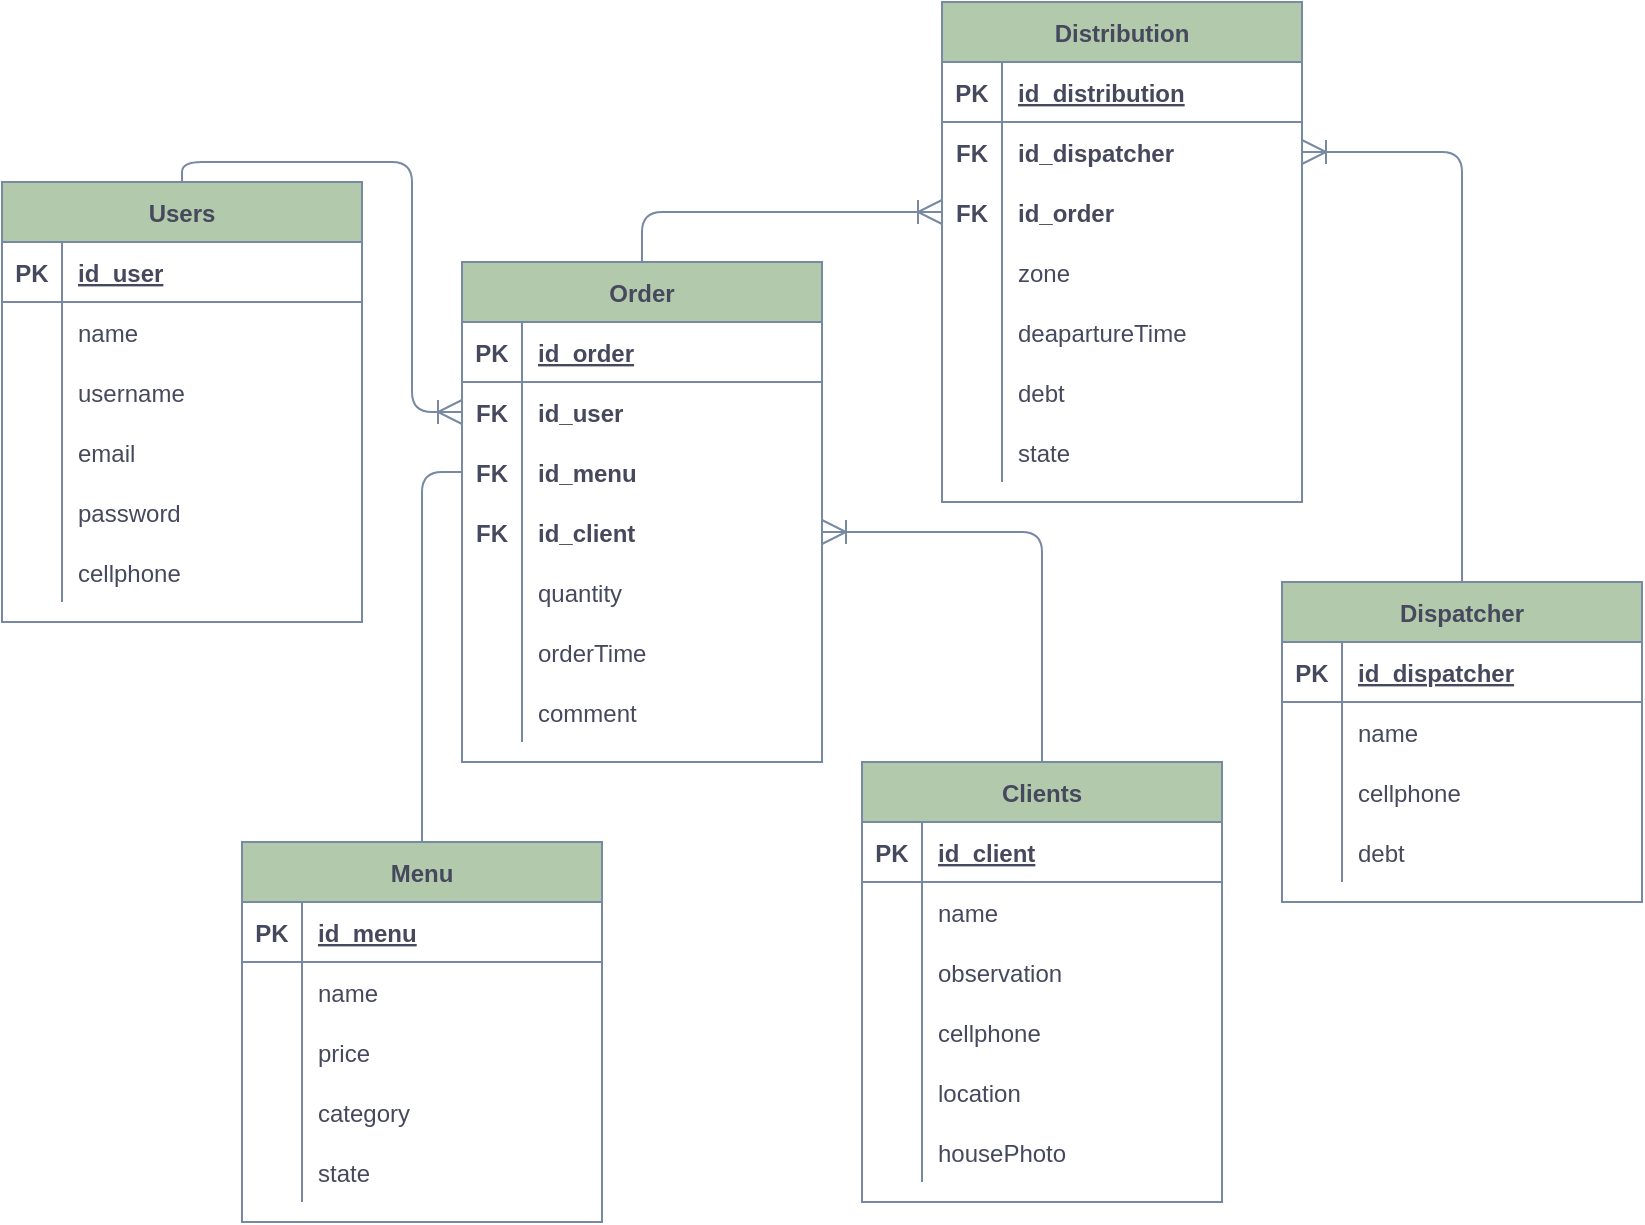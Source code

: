 <mxfile version="17.1.3" type="github">
  <diagram id="C5RBs43oDa-KdzZeNtuy" name="Page-1">
    <mxGraphModel dx="925" dy="645" grid="1" gridSize="10" guides="1" tooltips="1" connect="1" arrows="1" fold="1" page="1" pageScale="1" pageWidth="827" pageHeight="1169" math="0" shadow="0">
      <root>
        <mxCell id="WIyWlLk6GJQsqaUBKTNV-0" />
        <mxCell id="WIyWlLk6GJQsqaUBKTNV-1" parent="WIyWlLk6GJQsqaUBKTNV-0" />
        <mxCell id="x7z8SHMq9wQ8COiHljea-58" value="Dispatcher" style="shape=table;startSize=30;container=1;collapsible=1;childLayout=tableLayout;fixedRows=1;rowLines=0;fontStyle=1;align=center;resizeLast=1;rounded=0;sketch=0;fontColor=#46495D;strokeColor=#788AA3;fillColor=#B2C9AB;" vertex="1" parent="WIyWlLk6GJQsqaUBKTNV-1">
          <mxGeometry x="680" y="600" width="180" height="160" as="geometry" />
        </mxCell>
        <mxCell id="x7z8SHMq9wQ8COiHljea-59" value="" style="shape=tableRow;horizontal=0;startSize=0;swimlaneHead=0;swimlaneBody=0;fillColor=none;collapsible=0;dropTarget=0;points=[[0,0.5],[1,0.5]];portConstraint=eastwest;top=0;left=0;right=0;bottom=1;rounded=0;sketch=0;fontColor=#46495D;strokeColor=#788AA3;" vertex="1" parent="x7z8SHMq9wQ8COiHljea-58">
          <mxGeometry y="30" width="180" height="30" as="geometry" />
        </mxCell>
        <mxCell id="x7z8SHMq9wQ8COiHljea-60" value="PK" style="shape=partialRectangle;connectable=0;fillColor=none;top=0;left=0;bottom=0;right=0;fontStyle=1;overflow=hidden;rounded=0;sketch=0;fontColor=#46495D;strokeColor=#788AA3;" vertex="1" parent="x7z8SHMq9wQ8COiHljea-59">
          <mxGeometry width="30" height="30" as="geometry">
            <mxRectangle width="30" height="30" as="alternateBounds" />
          </mxGeometry>
        </mxCell>
        <mxCell id="x7z8SHMq9wQ8COiHljea-61" value="id_dispatcher" style="shape=partialRectangle;connectable=0;fillColor=none;top=0;left=0;bottom=0;right=0;align=left;spacingLeft=6;fontStyle=5;overflow=hidden;rounded=0;sketch=0;fontColor=#46495D;strokeColor=#788AA3;" vertex="1" parent="x7z8SHMq9wQ8COiHljea-59">
          <mxGeometry x="30" width="150" height="30" as="geometry">
            <mxRectangle width="150" height="30" as="alternateBounds" />
          </mxGeometry>
        </mxCell>
        <mxCell id="x7z8SHMq9wQ8COiHljea-62" value="" style="shape=tableRow;horizontal=0;startSize=0;swimlaneHead=0;swimlaneBody=0;fillColor=none;collapsible=0;dropTarget=0;points=[[0,0.5],[1,0.5]];portConstraint=eastwest;top=0;left=0;right=0;bottom=0;rounded=0;sketch=0;fontColor=#46495D;strokeColor=#788AA3;" vertex="1" parent="x7z8SHMq9wQ8COiHljea-58">
          <mxGeometry y="60" width="180" height="30" as="geometry" />
        </mxCell>
        <mxCell id="x7z8SHMq9wQ8COiHljea-63" value="" style="shape=partialRectangle;connectable=0;fillColor=none;top=0;left=0;bottom=0;right=0;editable=1;overflow=hidden;rounded=0;sketch=0;fontColor=#46495D;strokeColor=#788AA3;" vertex="1" parent="x7z8SHMq9wQ8COiHljea-62">
          <mxGeometry width="30" height="30" as="geometry">
            <mxRectangle width="30" height="30" as="alternateBounds" />
          </mxGeometry>
        </mxCell>
        <mxCell id="x7z8SHMq9wQ8COiHljea-64" value="name" style="shape=partialRectangle;connectable=0;fillColor=none;top=0;left=0;bottom=0;right=0;align=left;spacingLeft=6;overflow=hidden;rounded=0;sketch=0;fontColor=#46495D;strokeColor=#788AA3;" vertex="1" parent="x7z8SHMq9wQ8COiHljea-62">
          <mxGeometry x="30" width="150" height="30" as="geometry">
            <mxRectangle width="150" height="30" as="alternateBounds" />
          </mxGeometry>
        </mxCell>
        <mxCell id="x7z8SHMq9wQ8COiHljea-65" value="" style="shape=tableRow;horizontal=0;startSize=0;swimlaneHead=0;swimlaneBody=0;fillColor=none;collapsible=0;dropTarget=0;points=[[0,0.5],[1,0.5]];portConstraint=eastwest;top=0;left=0;right=0;bottom=0;rounded=0;sketch=0;fontColor=#46495D;strokeColor=#788AA3;" vertex="1" parent="x7z8SHMq9wQ8COiHljea-58">
          <mxGeometry y="90" width="180" height="30" as="geometry" />
        </mxCell>
        <mxCell id="x7z8SHMq9wQ8COiHljea-66" value="" style="shape=partialRectangle;connectable=0;fillColor=none;top=0;left=0;bottom=0;right=0;editable=1;overflow=hidden;rounded=0;sketch=0;fontColor=#46495D;strokeColor=#788AA3;" vertex="1" parent="x7z8SHMq9wQ8COiHljea-65">
          <mxGeometry width="30" height="30" as="geometry">
            <mxRectangle width="30" height="30" as="alternateBounds" />
          </mxGeometry>
        </mxCell>
        <mxCell id="x7z8SHMq9wQ8COiHljea-67" value="cellphone" style="shape=partialRectangle;connectable=0;fillColor=none;top=0;left=0;bottom=0;right=0;align=left;spacingLeft=6;overflow=hidden;rounded=0;sketch=0;fontColor=#46495D;strokeColor=#788AA3;" vertex="1" parent="x7z8SHMq9wQ8COiHljea-65">
          <mxGeometry x="30" width="150" height="30" as="geometry">
            <mxRectangle width="150" height="30" as="alternateBounds" />
          </mxGeometry>
        </mxCell>
        <mxCell id="x7z8SHMq9wQ8COiHljea-68" value="" style="shape=tableRow;horizontal=0;startSize=0;swimlaneHead=0;swimlaneBody=0;fillColor=none;collapsible=0;dropTarget=0;points=[[0,0.5],[1,0.5]];portConstraint=eastwest;top=0;left=0;right=0;bottom=0;rounded=0;sketch=0;fontColor=#46495D;strokeColor=#788AA3;" vertex="1" parent="x7z8SHMq9wQ8COiHljea-58">
          <mxGeometry y="120" width="180" height="30" as="geometry" />
        </mxCell>
        <mxCell id="x7z8SHMq9wQ8COiHljea-69" value="" style="shape=partialRectangle;connectable=0;fillColor=none;top=0;left=0;bottom=0;right=0;editable=1;overflow=hidden;rounded=0;sketch=0;fontColor=#46495D;strokeColor=#788AA3;" vertex="1" parent="x7z8SHMq9wQ8COiHljea-68">
          <mxGeometry width="30" height="30" as="geometry">
            <mxRectangle width="30" height="30" as="alternateBounds" />
          </mxGeometry>
        </mxCell>
        <mxCell id="x7z8SHMq9wQ8COiHljea-70" value="debt" style="shape=partialRectangle;connectable=0;fillColor=none;top=0;left=0;bottom=0;right=0;align=left;spacingLeft=6;overflow=hidden;rounded=0;sketch=0;fontColor=#46495D;strokeColor=#788AA3;" vertex="1" parent="x7z8SHMq9wQ8COiHljea-68">
          <mxGeometry x="30" width="150" height="30" as="geometry">
            <mxRectangle width="150" height="30" as="alternateBounds" />
          </mxGeometry>
        </mxCell>
        <mxCell id="x7z8SHMq9wQ8COiHljea-88" value="Users" style="shape=table;startSize=30;container=1;collapsible=1;childLayout=tableLayout;fixedRows=1;rowLines=0;fontStyle=1;align=center;resizeLast=1;rounded=0;sketch=0;fontColor=#46495D;strokeColor=#788AA3;fillColor=#B2C9AB;" vertex="1" parent="WIyWlLk6GJQsqaUBKTNV-1">
          <mxGeometry x="40" y="400" width="180" height="220" as="geometry" />
        </mxCell>
        <mxCell id="x7z8SHMq9wQ8COiHljea-89" value="" style="shape=tableRow;horizontal=0;startSize=0;swimlaneHead=0;swimlaneBody=0;fillColor=none;collapsible=0;dropTarget=0;points=[[0,0.5],[1,0.5]];portConstraint=eastwest;top=0;left=0;right=0;bottom=1;rounded=0;sketch=0;fontColor=#46495D;strokeColor=#788AA3;" vertex="1" parent="x7z8SHMq9wQ8COiHljea-88">
          <mxGeometry y="30" width="180" height="30" as="geometry" />
        </mxCell>
        <mxCell id="x7z8SHMq9wQ8COiHljea-90" value="PK" style="shape=partialRectangle;connectable=0;fillColor=none;top=0;left=0;bottom=0;right=0;fontStyle=1;overflow=hidden;rounded=0;sketch=0;fontColor=#46495D;strokeColor=#788AA3;" vertex="1" parent="x7z8SHMq9wQ8COiHljea-89">
          <mxGeometry width="30" height="30" as="geometry">
            <mxRectangle width="30" height="30" as="alternateBounds" />
          </mxGeometry>
        </mxCell>
        <mxCell id="x7z8SHMq9wQ8COiHljea-91" value="id_user" style="shape=partialRectangle;connectable=0;fillColor=none;top=0;left=0;bottom=0;right=0;align=left;spacingLeft=6;fontStyle=5;overflow=hidden;rounded=0;sketch=0;fontColor=#46495D;strokeColor=#788AA3;" vertex="1" parent="x7z8SHMq9wQ8COiHljea-89">
          <mxGeometry x="30" width="150" height="30" as="geometry">
            <mxRectangle width="150" height="30" as="alternateBounds" />
          </mxGeometry>
        </mxCell>
        <mxCell id="x7z8SHMq9wQ8COiHljea-92" value="" style="shape=tableRow;horizontal=0;startSize=0;swimlaneHead=0;swimlaneBody=0;fillColor=none;collapsible=0;dropTarget=0;points=[[0,0.5],[1,0.5]];portConstraint=eastwest;top=0;left=0;right=0;bottom=0;rounded=0;sketch=0;fontColor=#46495D;strokeColor=#788AA3;" vertex="1" parent="x7z8SHMq9wQ8COiHljea-88">
          <mxGeometry y="60" width="180" height="30" as="geometry" />
        </mxCell>
        <mxCell id="x7z8SHMq9wQ8COiHljea-93" value="" style="shape=partialRectangle;connectable=0;fillColor=none;top=0;left=0;bottom=0;right=0;editable=1;overflow=hidden;rounded=0;sketch=0;fontColor=#46495D;strokeColor=#788AA3;" vertex="1" parent="x7z8SHMq9wQ8COiHljea-92">
          <mxGeometry width="30" height="30" as="geometry">
            <mxRectangle width="30" height="30" as="alternateBounds" />
          </mxGeometry>
        </mxCell>
        <mxCell id="x7z8SHMq9wQ8COiHljea-94" value="name" style="shape=partialRectangle;connectable=0;fillColor=none;top=0;left=0;bottom=0;right=0;align=left;spacingLeft=6;overflow=hidden;rounded=0;sketch=0;fontColor=#46495D;strokeColor=#788AA3;" vertex="1" parent="x7z8SHMq9wQ8COiHljea-92">
          <mxGeometry x="30" width="150" height="30" as="geometry">
            <mxRectangle width="150" height="30" as="alternateBounds" />
          </mxGeometry>
        </mxCell>
        <mxCell id="x7z8SHMq9wQ8COiHljea-95" value="" style="shape=tableRow;horizontal=0;startSize=0;swimlaneHead=0;swimlaneBody=0;fillColor=none;collapsible=0;dropTarget=0;points=[[0,0.5],[1,0.5]];portConstraint=eastwest;top=0;left=0;right=0;bottom=0;rounded=0;sketch=0;fontColor=#46495D;strokeColor=#788AA3;" vertex="1" parent="x7z8SHMq9wQ8COiHljea-88">
          <mxGeometry y="90" width="180" height="30" as="geometry" />
        </mxCell>
        <mxCell id="x7z8SHMq9wQ8COiHljea-96" value="" style="shape=partialRectangle;connectable=0;fillColor=none;top=0;left=0;bottom=0;right=0;editable=1;overflow=hidden;rounded=0;sketch=0;fontColor=#46495D;strokeColor=#788AA3;" vertex="1" parent="x7z8SHMq9wQ8COiHljea-95">
          <mxGeometry width="30" height="30" as="geometry">
            <mxRectangle width="30" height="30" as="alternateBounds" />
          </mxGeometry>
        </mxCell>
        <mxCell id="x7z8SHMq9wQ8COiHljea-97" value="username" style="shape=partialRectangle;connectable=0;fillColor=none;top=0;left=0;bottom=0;right=0;align=left;spacingLeft=6;overflow=hidden;rounded=0;sketch=0;fontColor=#46495D;strokeColor=#788AA3;" vertex="1" parent="x7z8SHMq9wQ8COiHljea-95">
          <mxGeometry x="30" width="150" height="30" as="geometry">
            <mxRectangle width="150" height="30" as="alternateBounds" />
          </mxGeometry>
        </mxCell>
        <mxCell id="x7z8SHMq9wQ8COiHljea-98" value="" style="shape=tableRow;horizontal=0;startSize=0;swimlaneHead=0;swimlaneBody=0;fillColor=none;collapsible=0;dropTarget=0;points=[[0,0.5],[1,0.5]];portConstraint=eastwest;top=0;left=0;right=0;bottom=0;rounded=0;sketch=0;fontColor=#46495D;strokeColor=#788AA3;" vertex="1" parent="x7z8SHMq9wQ8COiHljea-88">
          <mxGeometry y="120" width="180" height="30" as="geometry" />
        </mxCell>
        <mxCell id="x7z8SHMq9wQ8COiHljea-99" value="" style="shape=partialRectangle;connectable=0;fillColor=none;top=0;left=0;bottom=0;right=0;editable=1;overflow=hidden;rounded=0;sketch=0;fontColor=#46495D;strokeColor=#788AA3;" vertex="1" parent="x7z8SHMq9wQ8COiHljea-98">
          <mxGeometry width="30" height="30" as="geometry">
            <mxRectangle width="30" height="30" as="alternateBounds" />
          </mxGeometry>
        </mxCell>
        <mxCell id="x7z8SHMq9wQ8COiHljea-100" value="email" style="shape=partialRectangle;connectable=0;fillColor=none;top=0;left=0;bottom=0;right=0;align=left;spacingLeft=6;overflow=hidden;rounded=0;sketch=0;fontColor=#46495D;strokeColor=#788AA3;" vertex="1" parent="x7z8SHMq9wQ8COiHljea-98">
          <mxGeometry x="30" width="150" height="30" as="geometry">
            <mxRectangle width="150" height="30" as="alternateBounds" />
          </mxGeometry>
        </mxCell>
        <mxCell id="x7z8SHMq9wQ8COiHljea-101" value="" style="shape=tableRow;horizontal=0;startSize=0;swimlaneHead=0;swimlaneBody=0;fillColor=none;collapsible=0;dropTarget=0;points=[[0,0.5],[1,0.5]];portConstraint=eastwest;top=0;left=0;right=0;bottom=0;rounded=0;sketch=0;fontColor=#46495D;strokeColor=#788AA3;" vertex="1" parent="x7z8SHMq9wQ8COiHljea-88">
          <mxGeometry y="150" width="180" height="30" as="geometry" />
        </mxCell>
        <mxCell id="x7z8SHMq9wQ8COiHljea-102" value="" style="shape=partialRectangle;connectable=0;fillColor=none;top=0;left=0;bottom=0;right=0;editable=1;overflow=hidden;rounded=0;sketch=0;fontColor=#46495D;strokeColor=#788AA3;" vertex="1" parent="x7z8SHMq9wQ8COiHljea-101">
          <mxGeometry width="30" height="30" as="geometry">
            <mxRectangle width="30" height="30" as="alternateBounds" />
          </mxGeometry>
        </mxCell>
        <mxCell id="x7z8SHMq9wQ8COiHljea-103" value="password" style="shape=partialRectangle;connectable=0;fillColor=none;top=0;left=0;bottom=0;right=0;align=left;spacingLeft=6;overflow=hidden;rounded=0;sketch=0;fontColor=#46495D;strokeColor=#788AA3;" vertex="1" parent="x7z8SHMq9wQ8COiHljea-101">
          <mxGeometry x="30" width="150" height="30" as="geometry">
            <mxRectangle width="150" height="30" as="alternateBounds" />
          </mxGeometry>
        </mxCell>
        <mxCell id="x7z8SHMq9wQ8COiHljea-104" value="" style="shape=tableRow;horizontal=0;startSize=0;swimlaneHead=0;swimlaneBody=0;fillColor=none;collapsible=0;dropTarget=0;points=[[0,0.5],[1,0.5]];portConstraint=eastwest;top=0;left=0;right=0;bottom=0;rounded=0;sketch=0;fontColor=#46495D;strokeColor=#788AA3;" vertex="1" parent="x7z8SHMq9wQ8COiHljea-88">
          <mxGeometry y="180" width="180" height="30" as="geometry" />
        </mxCell>
        <mxCell id="x7z8SHMq9wQ8COiHljea-105" value="" style="shape=partialRectangle;connectable=0;fillColor=none;top=0;left=0;bottom=0;right=0;editable=1;overflow=hidden;rounded=0;sketch=0;fontColor=#46495D;strokeColor=#788AA3;" vertex="1" parent="x7z8SHMq9wQ8COiHljea-104">
          <mxGeometry width="30" height="30" as="geometry">
            <mxRectangle width="30" height="30" as="alternateBounds" />
          </mxGeometry>
        </mxCell>
        <mxCell id="x7z8SHMq9wQ8COiHljea-106" value="cellphone" style="shape=partialRectangle;connectable=0;fillColor=none;top=0;left=0;bottom=0;right=0;align=left;spacingLeft=6;overflow=hidden;rounded=0;sketch=0;fontColor=#46495D;strokeColor=#788AA3;" vertex="1" parent="x7z8SHMq9wQ8COiHljea-104">
          <mxGeometry x="30" width="150" height="30" as="geometry">
            <mxRectangle width="150" height="30" as="alternateBounds" />
          </mxGeometry>
        </mxCell>
        <mxCell id="x7z8SHMq9wQ8COiHljea-107" value="Clients" style="shape=table;startSize=30;container=1;collapsible=1;childLayout=tableLayout;fixedRows=1;rowLines=0;fontStyle=1;align=center;resizeLast=1;rounded=0;sketch=0;fontColor=#46495D;strokeColor=#788AA3;fillColor=#B2C9AB;" vertex="1" parent="WIyWlLk6GJQsqaUBKTNV-1">
          <mxGeometry x="470" y="690" width="180" height="220" as="geometry" />
        </mxCell>
        <mxCell id="x7z8SHMq9wQ8COiHljea-108" value="" style="shape=tableRow;horizontal=0;startSize=0;swimlaneHead=0;swimlaneBody=0;fillColor=none;collapsible=0;dropTarget=0;points=[[0,0.5],[1,0.5]];portConstraint=eastwest;top=0;left=0;right=0;bottom=1;rounded=0;sketch=0;fontColor=#46495D;strokeColor=#788AA3;" vertex="1" parent="x7z8SHMq9wQ8COiHljea-107">
          <mxGeometry y="30" width="180" height="30" as="geometry" />
        </mxCell>
        <mxCell id="x7z8SHMq9wQ8COiHljea-109" value="PK" style="shape=partialRectangle;connectable=0;fillColor=none;top=0;left=0;bottom=0;right=0;fontStyle=1;overflow=hidden;rounded=0;sketch=0;fontColor=#46495D;strokeColor=#788AA3;" vertex="1" parent="x7z8SHMq9wQ8COiHljea-108">
          <mxGeometry width="30" height="30" as="geometry">
            <mxRectangle width="30" height="30" as="alternateBounds" />
          </mxGeometry>
        </mxCell>
        <mxCell id="x7z8SHMq9wQ8COiHljea-110" value="id_client" style="shape=partialRectangle;connectable=0;fillColor=none;top=0;left=0;bottom=0;right=0;align=left;spacingLeft=6;fontStyle=5;overflow=hidden;rounded=0;sketch=0;fontColor=#46495D;strokeColor=#788AA3;" vertex="1" parent="x7z8SHMq9wQ8COiHljea-108">
          <mxGeometry x="30" width="150" height="30" as="geometry">
            <mxRectangle width="150" height="30" as="alternateBounds" />
          </mxGeometry>
        </mxCell>
        <mxCell id="x7z8SHMq9wQ8COiHljea-111" value="" style="shape=tableRow;horizontal=0;startSize=0;swimlaneHead=0;swimlaneBody=0;fillColor=none;collapsible=0;dropTarget=0;points=[[0,0.5],[1,0.5]];portConstraint=eastwest;top=0;left=0;right=0;bottom=0;rounded=0;sketch=0;fontColor=#46495D;strokeColor=#788AA3;" vertex="1" parent="x7z8SHMq9wQ8COiHljea-107">
          <mxGeometry y="60" width="180" height="30" as="geometry" />
        </mxCell>
        <mxCell id="x7z8SHMq9wQ8COiHljea-112" value="" style="shape=partialRectangle;connectable=0;fillColor=none;top=0;left=0;bottom=0;right=0;editable=1;overflow=hidden;rounded=0;sketch=0;fontColor=#46495D;strokeColor=#788AA3;" vertex="1" parent="x7z8SHMq9wQ8COiHljea-111">
          <mxGeometry width="30" height="30" as="geometry">
            <mxRectangle width="30" height="30" as="alternateBounds" />
          </mxGeometry>
        </mxCell>
        <mxCell id="x7z8SHMq9wQ8COiHljea-113" value="name " style="shape=partialRectangle;connectable=0;fillColor=none;top=0;left=0;bottom=0;right=0;align=left;spacingLeft=6;overflow=hidden;rounded=0;sketch=0;fontColor=#46495D;strokeColor=#788AA3;" vertex="1" parent="x7z8SHMq9wQ8COiHljea-111">
          <mxGeometry x="30" width="150" height="30" as="geometry">
            <mxRectangle width="150" height="30" as="alternateBounds" />
          </mxGeometry>
        </mxCell>
        <mxCell id="x7z8SHMq9wQ8COiHljea-114" value="" style="shape=tableRow;horizontal=0;startSize=0;swimlaneHead=0;swimlaneBody=0;fillColor=none;collapsible=0;dropTarget=0;points=[[0,0.5],[1,0.5]];portConstraint=eastwest;top=0;left=0;right=0;bottom=0;rounded=0;sketch=0;fontColor=#46495D;strokeColor=#788AA3;" vertex="1" parent="x7z8SHMq9wQ8COiHljea-107">
          <mxGeometry y="90" width="180" height="30" as="geometry" />
        </mxCell>
        <mxCell id="x7z8SHMq9wQ8COiHljea-115" value="" style="shape=partialRectangle;connectable=0;fillColor=none;top=0;left=0;bottom=0;right=0;editable=1;overflow=hidden;rounded=0;sketch=0;fontColor=#46495D;strokeColor=#788AA3;" vertex="1" parent="x7z8SHMq9wQ8COiHljea-114">
          <mxGeometry width="30" height="30" as="geometry">
            <mxRectangle width="30" height="30" as="alternateBounds" />
          </mxGeometry>
        </mxCell>
        <mxCell id="x7z8SHMq9wQ8COiHljea-116" value="observation" style="shape=partialRectangle;connectable=0;fillColor=none;top=0;left=0;bottom=0;right=0;align=left;spacingLeft=6;overflow=hidden;rounded=0;sketch=0;fontColor=#46495D;strokeColor=#788AA3;" vertex="1" parent="x7z8SHMq9wQ8COiHljea-114">
          <mxGeometry x="30" width="150" height="30" as="geometry">
            <mxRectangle width="150" height="30" as="alternateBounds" />
          </mxGeometry>
        </mxCell>
        <mxCell id="x7z8SHMq9wQ8COiHljea-117" value="" style="shape=tableRow;horizontal=0;startSize=0;swimlaneHead=0;swimlaneBody=0;fillColor=none;collapsible=0;dropTarget=0;points=[[0,0.5],[1,0.5]];portConstraint=eastwest;top=0;left=0;right=0;bottom=0;rounded=0;sketch=0;fontColor=#46495D;strokeColor=#788AA3;" vertex="1" parent="x7z8SHMq9wQ8COiHljea-107">
          <mxGeometry y="120" width="180" height="30" as="geometry" />
        </mxCell>
        <mxCell id="x7z8SHMq9wQ8COiHljea-118" value="" style="shape=partialRectangle;connectable=0;fillColor=none;top=0;left=0;bottom=0;right=0;editable=1;overflow=hidden;rounded=0;sketch=0;fontColor=#46495D;strokeColor=#788AA3;" vertex="1" parent="x7z8SHMq9wQ8COiHljea-117">
          <mxGeometry width="30" height="30" as="geometry">
            <mxRectangle width="30" height="30" as="alternateBounds" />
          </mxGeometry>
        </mxCell>
        <mxCell id="x7z8SHMq9wQ8COiHljea-119" value="cellphone" style="shape=partialRectangle;connectable=0;fillColor=none;top=0;left=0;bottom=0;right=0;align=left;spacingLeft=6;overflow=hidden;rounded=0;sketch=0;fontColor=#46495D;strokeColor=#788AA3;" vertex="1" parent="x7z8SHMq9wQ8COiHljea-117">
          <mxGeometry x="30" width="150" height="30" as="geometry">
            <mxRectangle width="150" height="30" as="alternateBounds" />
          </mxGeometry>
        </mxCell>
        <mxCell id="x7z8SHMq9wQ8COiHljea-120" value="" style="shape=tableRow;horizontal=0;startSize=0;swimlaneHead=0;swimlaneBody=0;fillColor=none;collapsible=0;dropTarget=0;points=[[0,0.5],[1,0.5]];portConstraint=eastwest;top=0;left=0;right=0;bottom=0;rounded=0;sketch=0;fontColor=#46495D;strokeColor=#788AA3;" vertex="1" parent="x7z8SHMq9wQ8COiHljea-107">
          <mxGeometry y="150" width="180" height="30" as="geometry" />
        </mxCell>
        <mxCell id="x7z8SHMq9wQ8COiHljea-121" value="" style="shape=partialRectangle;connectable=0;fillColor=none;top=0;left=0;bottom=0;right=0;editable=1;overflow=hidden;rounded=0;sketch=0;fontColor=#46495D;strokeColor=#788AA3;" vertex="1" parent="x7z8SHMq9wQ8COiHljea-120">
          <mxGeometry width="30" height="30" as="geometry">
            <mxRectangle width="30" height="30" as="alternateBounds" />
          </mxGeometry>
        </mxCell>
        <mxCell id="x7z8SHMq9wQ8COiHljea-122" value="location" style="shape=partialRectangle;connectable=0;fillColor=none;top=0;left=0;bottom=0;right=0;align=left;spacingLeft=6;overflow=hidden;rounded=0;sketch=0;fontColor=#46495D;strokeColor=#788AA3;" vertex="1" parent="x7z8SHMq9wQ8COiHljea-120">
          <mxGeometry x="30" width="150" height="30" as="geometry">
            <mxRectangle width="150" height="30" as="alternateBounds" />
          </mxGeometry>
        </mxCell>
        <mxCell id="x7z8SHMq9wQ8COiHljea-123" value="" style="shape=tableRow;horizontal=0;startSize=0;swimlaneHead=0;swimlaneBody=0;fillColor=none;collapsible=0;dropTarget=0;points=[[0,0.5],[1,0.5]];portConstraint=eastwest;top=0;left=0;right=0;bottom=0;rounded=0;sketch=0;fontColor=#46495D;strokeColor=#788AA3;" vertex="1" parent="x7z8SHMq9wQ8COiHljea-107">
          <mxGeometry y="180" width="180" height="30" as="geometry" />
        </mxCell>
        <mxCell id="x7z8SHMq9wQ8COiHljea-124" value="" style="shape=partialRectangle;connectable=0;fillColor=none;top=0;left=0;bottom=0;right=0;editable=1;overflow=hidden;rounded=0;sketch=0;fontColor=#46495D;strokeColor=#788AA3;" vertex="1" parent="x7z8SHMq9wQ8COiHljea-123">
          <mxGeometry width="30" height="30" as="geometry">
            <mxRectangle width="30" height="30" as="alternateBounds" />
          </mxGeometry>
        </mxCell>
        <mxCell id="x7z8SHMq9wQ8COiHljea-125" value="housePhoto" style="shape=partialRectangle;connectable=0;fillColor=none;top=0;left=0;bottom=0;right=0;align=left;spacingLeft=6;overflow=hidden;rounded=0;sketch=0;fontColor=#46495D;strokeColor=#788AA3;" vertex="1" parent="x7z8SHMq9wQ8COiHljea-123">
          <mxGeometry x="30" width="150" height="30" as="geometry">
            <mxRectangle width="150" height="30" as="alternateBounds" />
          </mxGeometry>
        </mxCell>
        <mxCell id="x7z8SHMq9wQ8COiHljea-126" value="Menu" style="shape=table;startSize=30;container=1;collapsible=1;childLayout=tableLayout;fixedRows=1;rowLines=0;fontStyle=1;align=center;resizeLast=1;rounded=0;sketch=0;fontColor=#46495D;strokeColor=#788AA3;fillColor=#B2C9AB;" vertex="1" parent="WIyWlLk6GJQsqaUBKTNV-1">
          <mxGeometry x="160" y="730" width="180" height="190" as="geometry" />
        </mxCell>
        <mxCell id="x7z8SHMq9wQ8COiHljea-127" value="" style="shape=tableRow;horizontal=0;startSize=0;swimlaneHead=0;swimlaneBody=0;fillColor=none;collapsible=0;dropTarget=0;points=[[0,0.5],[1,0.5]];portConstraint=eastwest;top=0;left=0;right=0;bottom=1;rounded=0;sketch=0;fontColor=#46495D;strokeColor=#788AA3;" vertex="1" parent="x7z8SHMq9wQ8COiHljea-126">
          <mxGeometry y="30" width="180" height="30" as="geometry" />
        </mxCell>
        <mxCell id="x7z8SHMq9wQ8COiHljea-128" value="PK" style="shape=partialRectangle;connectable=0;fillColor=none;top=0;left=0;bottom=0;right=0;fontStyle=1;overflow=hidden;rounded=0;sketch=0;fontColor=#46495D;strokeColor=#788AA3;" vertex="1" parent="x7z8SHMq9wQ8COiHljea-127">
          <mxGeometry width="30" height="30" as="geometry">
            <mxRectangle width="30" height="30" as="alternateBounds" />
          </mxGeometry>
        </mxCell>
        <mxCell id="x7z8SHMq9wQ8COiHljea-129" value="id_menu" style="shape=partialRectangle;connectable=0;fillColor=none;top=0;left=0;bottom=0;right=0;align=left;spacingLeft=6;fontStyle=5;overflow=hidden;rounded=0;sketch=0;fontColor=#46495D;strokeColor=#788AA3;" vertex="1" parent="x7z8SHMq9wQ8COiHljea-127">
          <mxGeometry x="30" width="150" height="30" as="geometry">
            <mxRectangle width="150" height="30" as="alternateBounds" />
          </mxGeometry>
        </mxCell>
        <mxCell id="x7z8SHMq9wQ8COiHljea-130" value="" style="shape=tableRow;horizontal=0;startSize=0;swimlaneHead=0;swimlaneBody=0;fillColor=none;collapsible=0;dropTarget=0;points=[[0,0.5],[1,0.5]];portConstraint=eastwest;top=0;left=0;right=0;bottom=0;rounded=0;sketch=0;fontColor=#46495D;strokeColor=#788AA3;" vertex="1" parent="x7z8SHMq9wQ8COiHljea-126">
          <mxGeometry y="60" width="180" height="30" as="geometry" />
        </mxCell>
        <mxCell id="x7z8SHMq9wQ8COiHljea-131" value="" style="shape=partialRectangle;connectable=0;fillColor=none;top=0;left=0;bottom=0;right=0;editable=1;overflow=hidden;rounded=0;sketch=0;fontColor=#46495D;strokeColor=#788AA3;" vertex="1" parent="x7z8SHMq9wQ8COiHljea-130">
          <mxGeometry width="30" height="30" as="geometry">
            <mxRectangle width="30" height="30" as="alternateBounds" />
          </mxGeometry>
        </mxCell>
        <mxCell id="x7z8SHMq9wQ8COiHljea-132" value="name" style="shape=partialRectangle;connectable=0;fillColor=none;top=0;left=0;bottom=0;right=0;align=left;spacingLeft=6;overflow=hidden;rounded=0;sketch=0;fontColor=#46495D;strokeColor=#788AA3;" vertex="1" parent="x7z8SHMq9wQ8COiHljea-130">
          <mxGeometry x="30" width="150" height="30" as="geometry">
            <mxRectangle width="150" height="30" as="alternateBounds" />
          </mxGeometry>
        </mxCell>
        <mxCell id="x7z8SHMq9wQ8COiHljea-133" value="" style="shape=tableRow;horizontal=0;startSize=0;swimlaneHead=0;swimlaneBody=0;fillColor=none;collapsible=0;dropTarget=0;points=[[0,0.5],[1,0.5]];portConstraint=eastwest;top=0;left=0;right=0;bottom=0;rounded=0;sketch=0;fontColor=#46495D;strokeColor=#788AA3;" vertex="1" parent="x7z8SHMq9wQ8COiHljea-126">
          <mxGeometry y="90" width="180" height="30" as="geometry" />
        </mxCell>
        <mxCell id="x7z8SHMq9wQ8COiHljea-134" value="" style="shape=partialRectangle;connectable=0;fillColor=none;top=0;left=0;bottom=0;right=0;editable=1;overflow=hidden;rounded=0;sketch=0;fontColor=#46495D;strokeColor=#788AA3;" vertex="1" parent="x7z8SHMq9wQ8COiHljea-133">
          <mxGeometry width="30" height="30" as="geometry">
            <mxRectangle width="30" height="30" as="alternateBounds" />
          </mxGeometry>
        </mxCell>
        <mxCell id="x7z8SHMq9wQ8COiHljea-135" value="price" style="shape=partialRectangle;connectable=0;fillColor=none;top=0;left=0;bottom=0;right=0;align=left;spacingLeft=6;overflow=hidden;rounded=0;sketch=0;fontColor=#46495D;strokeColor=#788AA3;" vertex="1" parent="x7z8SHMq9wQ8COiHljea-133">
          <mxGeometry x="30" width="150" height="30" as="geometry">
            <mxRectangle width="150" height="30" as="alternateBounds" />
          </mxGeometry>
        </mxCell>
        <mxCell id="x7z8SHMq9wQ8COiHljea-136" value="" style="shape=tableRow;horizontal=0;startSize=0;swimlaneHead=0;swimlaneBody=0;fillColor=none;collapsible=0;dropTarget=0;points=[[0,0.5],[1,0.5]];portConstraint=eastwest;top=0;left=0;right=0;bottom=0;rounded=0;sketch=0;fontColor=#46495D;strokeColor=#788AA3;" vertex="1" parent="x7z8SHMq9wQ8COiHljea-126">
          <mxGeometry y="120" width="180" height="30" as="geometry" />
        </mxCell>
        <mxCell id="x7z8SHMq9wQ8COiHljea-137" value="" style="shape=partialRectangle;connectable=0;fillColor=none;top=0;left=0;bottom=0;right=0;editable=1;overflow=hidden;rounded=0;sketch=0;fontColor=#46495D;strokeColor=#788AA3;" vertex="1" parent="x7z8SHMq9wQ8COiHljea-136">
          <mxGeometry width="30" height="30" as="geometry">
            <mxRectangle width="30" height="30" as="alternateBounds" />
          </mxGeometry>
        </mxCell>
        <mxCell id="x7z8SHMq9wQ8COiHljea-138" value="category" style="shape=partialRectangle;connectable=0;fillColor=none;top=0;left=0;bottom=0;right=0;align=left;spacingLeft=6;overflow=hidden;rounded=0;sketch=0;fontColor=#46495D;strokeColor=#788AA3;" vertex="1" parent="x7z8SHMq9wQ8COiHljea-136">
          <mxGeometry x="30" width="150" height="30" as="geometry">
            <mxRectangle width="150" height="30" as="alternateBounds" />
          </mxGeometry>
        </mxCell>
        <mxCell id="x7z8SHMq9wQ8COiHljea-190" value="" style="shape=tableRow;horizontal=0;startSize=0;swimlaneHead=0;swimlaneBody=0;fillColor=none;collapsible=0;dropTarget=0;points=[[0,0.5],[1,0.5]];portConstraint=eastwest;top=0;left=0;right=0;bottom=0;rounded=0;sketch=0;fontColor=#46495D;strokeColor=#788AA3;" vertex="1" parent="x7z8SHMq9wQ8COiHljea-126">
          <mxGeometry y="150" width="180" height="30" as="geometry" />
        </mxCell>
        <mxCell id="x7z8SHMq9wQ8COiHljea-191" value="" style="shape=partialRectangle;connectable=0;fillColor=none;top=0;left=0;bottom=0;right=0;editable=1;overflow=hidden;rounded=0;sketch=0;fontColor=#46495D;strokeColor=#788AA3;" vertex="1" parent="x7z8SHMq9wQ8COiHljea-190">
          <mxGeometry width="30" height="30" as="geometry">
            <mxRectangle width="30" height="30" as="alternateBounds" />
          </mxGeometry>
        </mxCell>
        <mxCell id="x7z8SHMq9wQ8COiHljea-192" value="state" style="shape=partialRectangle;connectable=0;fillColor=none;top=0;left=0;bottom=0;right=0;align=left;spacingLeft=6;overflow=hidden;rounded=0;sketch=0;fontColor=#46495D;strokeColor=#788AA3;" vertex="1" parent="x7z8SHMq9wQ8COiHljea-190">
          <mxGeometry x="30" width="150" height="30" as="geometry">
            <mxRectangle width="150" height="30" as="alternateBounds" />
          </mxGeometry>
        </mxCell>
        <mxCell id="x7z8SHMq9wQ8COiHljea-139" value="Order" style="shape=table;startSize=30;container=1;collapsible=1;childLayout=tableLayout;fixedRows=1;rowLines=0;fontStyle=1;align=center;resizeLast=1;rounded=0;sketch=0;fontColor=#46495D;strokeColor=#788AA3;fillColor=#B2C9AB;" vertex="1" parent="WIyWlLk6GJQsqaUBKTNV-1">
          <mxGeometry x="270" y="440" width="180" height="250" as="geometry" />
        </mxCell>
        <mxCell id="x7z8SHMq9wQ8COiHljea-140" value="" style="shape=tableRow;horizontal=0;startSize=0;swimlaneHead=0;swimlaneBody=0;fillColor=none;collapsible=0;dropTarget=0;points=[[0,0.5],[1,0.5]];portConstraint=eastwest;top=0;left=0;right=0;bottom=1;rounded=0;sketch=0;fontColor=#46495D;strokeColor=#788AA3;" vertex="1" parent="x7z8SHMq9wQ8COiHljea-139">
          <mxGeometry y="30" width="180" height="30" as="geometry" />
        </mxCell>
        <mxCell id="x7z8SHMq9wQ8COiHljea-141" value="PK" style="shape=partialRectangle;connectable=0;fillColor=none;top=0;left=0;bottom=0;right=0;fontStyle=1;overflow=hidden;rounded=0;sketch=0;fontColor=#46495D;strokeColor=#788AA3;" vertex="1" parent="x7z8SHMq9wQ8COiHljea-140">
          <mxGeometry width="30" height="30" as="geometry">
            <mxRectangle width="30" height="30" as="alternateBounds" />
          </mxGeometry>
        </mxCell>
        <mxCell id="x7z8SHMq9wQ8COiHljea-142" value="id_order" style="shape=partialRectangle;connectable=0;fillColor=none;top=0;left=0;bottom=0;right=0;align=left;spacingLeft=6;fontStyle=5;overflow=hidden;rounded=0;sketch=0;fontColor=#46495D;strokeColor=#788AA3;" vertex="1" parent="x7z8SHMq9wQ8COiHljea-140">
          <mxGeometry x="30" width="150" height="30" as="geometry">
            <mxRectangle width="150" height="30" as="alternateBounds" />
          </mxGeometry>
        </mxCell>
        <mxCell id="x7z8SHMq9wQ8COiHljea-143" value="" style="shape=tableRow;horizontal=0;startSize=0;swimlaneHead=0;swimlaneBody=0;fillColor=none;collapsible=0;dropTarget=0;points=[[0,0.5],[1,0.5]];portConstraint=eastwest;top=0;left=0;right=0;bottom=0;rounded=0;sketch=0;fontColor=#46495D;strokeColor=#788AA3;" vertex="1" parent="x7z8SHMq9wQ8COiHljea-139">
          <mxGeometry y="60" width="180" height="30" as="geometry" />
        </mxCell>
        <mxCell id="x7z8SHMq9wQ8COiHljea-144" value="FK" style="shape=partialRectangle;connectable=0;fillColor=none;top=0;left=0;bottom=0;right=0;editable=1;overflow=hidden;rounded=0;sketch=0;fontColor=#46495D;strokeColor=#788AA3;fontStyle=1" vertex="1" parent="x7z8SHMq9wQ8COiHljea-143">
          <mxGeometry width="30" height="30" as="geometry">
            <mxRectangle width="30" height="30" as="alternateBounds" />
          </mxGeometry>
        </mxCell>
        <mxCell id="x7z8SHMq9wQ8COiHljea-145" value="id_user" style="shape=partialRectangle;connectable=0;fillColor=none;top=0;left=0;bottom=0;right=0;align=left;spacingLeft=6;overflow=hidden;rounded=0;sketch=0;fontColor=#46495D;strokeColor=#788AA3;fontStyle=1" vertex="1" parent="x7z8SHMq9wQ8COiHljea-143">
          <mxGeometry x="30" width="150" height="30" as="geometry">
            <mxRectangle width="150" height="30" as="alternateBounds" />
          </mxGeometry>
        </mxCell>
        <mxCell id="x7z8SHMq9wQ8COiHljea-146" value="" style="shape=tableRow;horizontal=0;startSize=0;swimlaneHead=0;swimlaneBody=0;fillColor=none;collapsible=0;dropTarget=0;points=[[0,0.5],[1,0.5]];portConstraint=eastwest;top=0;left=0;right=0;bottom=0;rounded=0;sketch=0;fontColor=#46495D;strokeColor=#788AA3;" vertex="1" parent="x7z8SHMq9wQ8COiHljea-139">
          <mxGeometry y="90" width="180" height="30" as="geometry" />
        </mxCell>
        <mxCell id="x7z8SHMq9wQ8COiHljea-147" value="FK" style="shape=partialRectangle;connectable=0;fillColor=none;top=0;left=0;bottom=0;right=0;editable=1;overflow=hidden;rounded=0;sketch=0;fontColor=#46495D;strokeColor=#788AA3;fontStyle=1" vertex="1" parent="x7z8SHMq9wQ8COiHljea-146">
          <mxGeometry width="30" height="30" as="geometry">
            <mxRectangle width="30" height="30" as="alternateBounds" />
          </mxGeometry>
        </mxCell>
        <mxCell id="x7z8SHMq9wQ8COiHljea-148" value="id_menu" style="shape=partialRectangle;connectable=0;fillColor=none;top=0;left=0;bottom=0;right=0;align=left;spacingLeft=6;overflow=hidden;rounded=0;sketch=0;fontColor=#46495D;strokeColor=#788AA3;fontStyle=1" vertex="1" parent="x7z8SHMq9wQ8COiHljea-146">
          <mxGeometry x="30" width="150" height="30" as="geometry">
            <mxRectangle width="150" height="30" as="alternateBounds" />
          </mxGeometry>
        </mxCell>
        <mxCell id="x7z8SHMq9wQ8COiHljea-186" value="" style="shape=tableRow;horizontal=0;startSize=0;swimlaneHead=0;swimlaneBody=0;fillColor=none;collapsible=0;dropTarget=0;points=[[0,0.5],[1,0.5]];portConstraint=eastwest;top=0;left=0;right=0;bottom=0;rounded=0;sketch=0;fontColor=#46495D;strokeColor=#788AA3;" vertex="1" parent="x7z8SHMq9wQ8COiHljea-139">
          <mxGeometry y="120" width="180" height="30" as="geometry" />
        </mxCell>
        <mxCell id="x7z8SHMq9wQ8COiHljea-187" value="FK" style="shape=partialRectangle;connectable=0;fillColor=none;top=0;left=0;bottom=0;right=0;editable=1;overflow=hidden;rounded=0;sketch=0;fontColor=#46495D;strokeColor=#788AA3;fontStyle=1" vertex="1" parent="x7z8SHMq9wQ8COiHljea-186">
          <mxGeometry width="30" height="30" as="geometry">
            <mxRectangle width="30" height="30" as="alternateBounds" />
          </mxGeometry>
        </mxCell>
        <mxCell id="x7z8SHMq9wQ8COiHljea-188" value="id_client" style="shape=partialRectangle;connectable=0;fillColor=none;top=0;left=0;bottom=0;right=0;align=left;spacingLeft=6;overflow=hidden;rounded=0;sketch=0;fontColor=#46495D;strokeColor=#788AA3;fontStyle=1" vertex="1" parent="x7z8SHMq9wQ8COiHljea-186">
          <mxGeometry x="30" width="150" height="30" as="geometry">
            <mxRectangle width="150" height="30" as="alternateBounds" />
          </mxGeometry>
        </mxCell>
        <mxCell id="x7z8SHMq9wQ8COiHljea-149" value="" style="shape=tableRow;horizontal=0;startSize=0;swimlaneHead=0;swimlaneBody=0;fillColor=none;collapsible=0;dropTarget=0;points=[[0,0.5],[1,0.5]];portConstraint=eastwest;top=0;left=0;right=0;bottom=0;rounded=0;sketch=0;fontColor=#46495D;strokeColor=#788AA3;" vertex="1" parent="x7z8SHMq9wQ8COiHljea-139">
          <mxGeometry y="150" width="180" height="30" as="geometry" />
        </mxCell>
        <mxCell id="x7z8SHMq9wQ8COiHljea-150" value="" style="shape=partialRectangle;connectable=0;fillColor=none;top=0;left=0;bottom=0;right=0;editable=1;overflow=hidden;rounded=0;sketch=0;fontColor=#46495D;strokeColor=#788AA3;" vertex="1" parent="x7z8SHMq9wQ8COiHljea-149">
          <mxGeometry width="30" height="30" as="geometry">
            <mxRectangle width="30" height="30" as="alternateBounds" />
          </mxGeometry>
        </mxCell>
        <mxCell id="x7z8SHMq9wQ8COiHljea-151" value="quantity" style="shape=partialRectangle;connectable=0;fillColor=none;top=0;left=0;bottom=0;right=0;align=left;spacingLeft=6;overflow=hidden;rounded=0;sketch=0;fontColor=#46495D;strokeColor=#788AA3;" vertex="1" parent="x7z8SHMq9wQ8COiHljea-149">
          <mxGeometry x="30" width="150" height="30" as="geometry">
            <mxRectangle width="150" height="30" as="alternateBounds" />
          </mxGeometry>
        </mxCell>
        <mxCell id="x7z8SHMq9wQ8COiHljea-152" value="" style="shape=tableRow;horizontal=0;startSize=0;swimlaneHead=0;swimlaneBody=0;fillColor=none;collapsible=0;dropTarget=0;points=[[0,0.5],[1,0.5]];portConstraint=eastwest;top=0;left=0;right=0;bottom=0;rounded=0;sketch=0;fontColor=#46495D;strokeColor=#788AA3;" vertex="1" parent="x7z8SHMq9wQ8COiHljea-139">
          <mxGeometry y="180" width="180" height="30" as="geometry" />
        </mxCell>
        <mxCell id="x7z8SHMq9wQ8COiHljea-153" value="" style="shape=partialRectangle;connectable=0;fillColor=none;top=0;left=0;bottom=0;right=0;editable=1;overflow=hidden;rounded=0;sketch=0;fontColor=#46495D;strokeColor=#788AA3;" vertex="1" parent="x7z8SHMq9wQ8COiHljea-152">
          <mxGeometry width="30" height="30" as="geometry">
            <mxRectangle width="30" height="30" as="alternateBounds" />
          </mxGeometry>
        </mxCell>
        <mxCell id="x7z8SHMq9wQ8COiHljea-154" value="orderTime" style="shape=partialRectangle;connectable=0;fillColor=none;top=0;left=0;bottom=0;right=0;align=left;spacingLeft=6;overflow=hidden;rounded=0;sketch=0;fontColor=#46495D;strokeColor=#788AA3;" vertex="1" parent="x7z8SHMq9wQ8COiHljea-152">
          <mxGeometry x="30" width="150" height="30" as="geometry">
            <mxRectangle width="150" height="30" as="alternateBounds" />
          </mxGeometry>
        </mxCell>
        <mxCell id="x7z8SHMq9wQ8COiHljea-155" value="" style="shape=tableRow;horizontal=0;startSize=0;swimlaneHead=0;swimlaneBody=0;fillColor=none;collapsible=0;dropTarget=0;points=[[0,0.5],[1,0.5]];portConstraint=eastwest;top=0;left=0;right=0;bottom=0;rounded=0;sketch=0;fontColor=#46495D;strokeColor=#788AA3;" vertex="1" parent="x7z8SHMq9wQ8COiHljea-139">
          <mxGeometry y="210" width="180" height="30" as="geometry" />
        </mxCell>
        <mxCell id="x7z8SHMq9wQ8COiHljea-156" value="" style="shape=partialRectangle;connectable=0;fillColor=none;top=0;left=0;bottom=0;right=0;editable=1;overflow=hidden;rounded=0;sketch=0;fontColor=#46495D;strokeColor=#788AA3;" vertex="1" parent="x7z8SHMq9wQ8COiHljea-155">
          <mxGeometry width="30" height="30" as="geometry">
            <mxRectangle width="30" height="30" as="alternateBounds" />
          </mxGeometry>
        </mxCell>
        <mxCell id="x7z8SHMq9wQ8COiHljea-157" value="comment" style="shape=partialRectangle;connectable=0;fillColor=none;top=0;left=0;bottom=0;right=0;align=left;spacingLeft=6;overflow=hidden;rounded=0;sketch=0;fontColor=#46495D;strokeColor=#788AA3;" vertex="1" parent="x7z8SHMq9wQ8COiHljea-155">
          <mxGeometry x="30" width="150" height="30" as="geometry">
            <mxRectangle width="150" height="30" as="alternateBounds" />
          </mxGeometry>
        </mxCell>
        <mxCell id="x7z8SHMq9wQ8COiHljea-158" value="Distribution" style="shape=table;startSize=30;container=1;collapsible=1;childLayout=tableLayout;fixedRows=1;rowLines=0;fontStyle=1;align=center;resizeLast=1;rounded=0;sketch=0;fontColor=#46495D;strokeColor=#788AA3;fillColor=#B2C9AB;" vertex="1" parent="WIyWlLk6GJQsqaUBKTNV-1">
          <mxGeometry x="510" y="310" width="180" height="250" as="geometry" />
        </mxCell>
        <mxCell id="x7z8SHMq9wQ8COiHljea-159" value="" style="shape=tableRow;horizontal=0;startSize=0;swimlaneHead=0;swimlaneBody=0;fillColor=none;collapsible=0;dropTarget=0;points=[[0,0.5],[1,0.5]];portConstraint=eastwest;top=0;left=0;right=0;bottom=1;rounded=0;sketch=0;fontColor=#46495D;strokeColor=#788AA3;" vertex="1" parent="x7z8SHMq9wQ8COiHljea-158">
          <mxGeometry y="30" width="180" height="30" as="geometry" />
        </mxCell>
        <mxCell id="x7z8SHMq9wQ8COiHljea-160" value="PK" style="shape=partialRectangle;connectable=0;fillColor=none;top=0;left=0;bottom=0;right=0;fontStyle=1;overflow=hidden;rounded=0;sketch=0;fontColor=#46495D;strokeColor=#788AA3;" vertex="1" parent="x7z8SHMq9wQ8COiHljea-159">
          <mxGeometry width="30" height="30" as="geometry">
            <mxRectangle width="30" height="30" as="alternateBounds" />
          </mxGeometry>
        </mxCell>
        <mxCell id="x7z8SHMq9wQ8COiHljea-161" value="id_distribution" style="shape=partialRectangle;connectable=0;fillColor=none;top=0;left=0;bottom=0;right=0;align=left;spacingLeft=6;fontStyle=5;overflow=hidden;rounded=0;sketch=0;fontColor=#46495D;strokeColor=#788AA3;" vertex="1" parent="x7z8SHMq9wQ8COiHljea-159">
          <mxGeometry x="30" width="150" height="30" as="geometry">
            <mxRectangle width="150" height="30" as="alternateBounds" />
          </mxGeometry>
        </mxCell>
        <mxCell id="x7z8SHMq9wQ8COiHljea-162" value="" style="shape=tableRow;horizontal=0;startSize=0;swimlaneHead=0;swimlaneBody=0;fillColor=none;collapsible=0;dropTarget=0;points=[[0,0.5],[1,0.5]];portConstraint=eastwest;top=0;left=0;right=0;bottom=0;rounded=0;sketch=0;fontColor=#46495D;strokeColor=#788AA3;" vertex="1" parent="x7z8SHMq9wQ8COiHljea-158">
          <mxGeometry y="60" width="180" height="30" as="geometry" />
        </mxCell>
        <mxCell id="x7z8SHMq9wQ8COiHljea-163" value="FK" style="shape=partialRectangle;connectable=0;fillColor=none;top=0;left=0;bottom=0;right=0;editable=1;overflow=hidden;rounded=0;sketch=0;fontColor=#46495D;strokeColor=#788AA3;fontStyle=1" vertex="1" parent="x7z8SHMq9wQ8COiHljea-162">
          <mxGeometry width="30" height="30" as="geometry">
            <mxRectangle width="30" height="30" as="alternateBounds" />
          </mxGeometry>
        </mxCell>
        <mxCell id="x7z8SHMq9wQ8COiHljea-164" value="id_dispatcher" style="shape=partialRectangle;connectable=0;fillColor=none;top=0;left=0;bottom=0;right=0;align=left;spacingLeft=6;overflow=hidden;rounded=0;sketch=0;fontColor=#46495D;strokeColor=#788AA3;fontStyle=1" vertex="1" parent="x7z8SHMq9wQ8COiHljea-162">
          <mxGeometry x="30" width="150" height="30" as="geometry">
            <mxRectangle width="150" height="30" as="alternateBounds" />
          </mxGeometry>
        </mxCell>
        <mxCell id="x7z8SHMq9wQ8COiHljea-165" value="" style="shape=tableRow;horizontal=0;startSize=0;swimlaneHead=0;swimlaneBody=0;fillColor=none;collapsible=0;dropTarget=0;points=[[0,0.5],[1,0.5]];portConstraint=eastwest;top=0;left=0;right=0;bottom=0;rounded=0;sketch=0;fontColor=#46495D;strokeColor=#788AA3;" vertex="1" parent="x7z8SHMq9wQ8COiHljea-158">
          <mxGeometry y="90" width="180" height="30" as="geometry" />
        </mxCell>
        <mxCell id="x7z8SHMq9wQ8COiHljea-166" value="FK" style="shape=partialRectangle;connectable=0;fillColor=none;top=0;left=0;bottom=0;right=0;editable=1;overflow=hidden;rounded=0;sketch=0;fontColor=#46495D;strokeColor=#788AA3;fontStyle=1" vertex="1" parent="x7z8SHMq9wQ8COiHljea-165">
          <mxGeometry width="30" height="30" as="geometry">
            <mxRectangle width="30" height="30" as="alternateBounds" />
          </mxGeometry>
        </mxCell>
        <mxCell id="x7z8SHMq9wQ8COiHljea-167" value="id_order" style="shape=partialRectangle;connectable=0;fillColor=none;top=0;left=0;bottom=0;right=0;align=left;spacingLeft=6;overflow=hidden;rounded=0;sketch=0;fontColor=#46495D;strokeColor=#788AA3;fontStyle=1" vertex="1" parent="x7z8SHMq9wQ8COiHljea-165">
          <mxGeometry x="30" width="150" height="30" as="geometry">
            <mxRectangle width="150" height="30" as="alternateBounds" />
          </mxGeometry>
        </mxCell>
        <mxCell id="x7z8SHMq9wQ8COiHljea-168" value="" style="shape=tableRow;horizontal=0;startSize=0;swimlaneHead=0;swimlaneBody=0;fillColor=none;collapsible=0;dropTarget=0;points=[[0,0.5],[1,0.5]];portConstraint=eastwest;top=0;left=0;right=0;bottom=0;rounded=0;sketch=0;fontColor=#46495D;strokeColor=#788AA3;" vertex="1" parent="x7z8SHMq9wQ8COiHljea-158">
          <mxGeometry y="120" width="180" height="30" as="geometry" />
        </mxCell>
        <mxCell id="x7z8SHMq9wQ8COiHljea-169" value="" style="shape=partialRectangle;connectable=0;fillColor=none;top=0;left=0;bottom=0;right=0;editable=1;overflow=hidden;rounded=0;sketch=0;fontColor=#46495D;strokeColor=#788AA3;" vertex="1" parent="x7z8SHMq9wQ8COiHljea-168">
          <mxGeometry width="30" height="30" as="geometry">
            <mxRectangle width="30" height="30" as="alternateBounds" />
          </mxGeometry>
        </mxCell>
        <mxCell id="x7z8SHMq9wQ8COiHljea-170" value="zone" style="shape=partialRectangle;connectable=0;fillColor=none;top=0;left=0;bottom=0;right=0;align=left;spacingLeft=6;overflow=hidden;rounded=0;sketch=0;fontColor=#46495D;strokeColor=#788AA3;" vertex="1" parent="x7z8SHMq9wQ8COiHljea-168">
          <mxGeometry x="30" width="150" height="30" as="geometry">
            <mxRectangle width="150" height="30" as="alternateBounds" />
          </mxGeometry>
        </mxCell>
        <mxCell id="x7z8SHMq9wQ8COiHljea-171" value="" style="shape=tableRow;horizontal=0;startSize=0;swimlaneHead=0;swimlaneBody=0;fillColor=none;collapsible=0;dropTarget=0;points=[[0,0.5],[1,0.5]];portConstraint=eastwest;top=0;left=0;right=0;bottom=0;rounded=0;sketch=0;fontColor=#46495D;strokeColor=#788AA3;" vertex="1" parent="x7z8SHMq9wQ8COiHljea-158">
          <mxGeometry y="150" width="180" height="30" as="geometry" />
        </mxCell>
        <mxCell id="x7z8SHMq9wQ8COiHljea-172" value="" style="shape=partialRectangle;connectable=0;fillColor=none;top=0;left=0;bottom=0;right=0;editable=1;overflow=hidden;rounded=0;sketch=0;fontColor=#46495D;strokeColor=#788AA3;" vertex="1" parent="x7z8SHMq9wQ8COiHljea-171">
          <mxGeometry width="30" height="30" as="geometry">
            <mxRectangle width="30" height="30" as="alternateBounds" />
          </mxGeometry>
        </mxCell>
        <mxCell id="x7z8SHMq9wQ8COiHljea-173" value="deapartureTime" style="shape=partialRectangle;connectable=0;fillColor=none;top=0;left=0;bottom=0;right=0;align=left;spacingLeft=6;overflow=hidden;rounded=0;sketch=0;fontColor=#46495D;strokeColor=#788AA3;" vertex="1" parent="x7z8SHMq9wQ8COiHljea-171">
          <mxGeometry x="30" width="150" height="30" as="geometry">
            <mxRectangle width="150" height="30" as="alternateBounds" />
          </mxGeometry>
        </mxCell>
        <mxCell id="x7z8SHMq9wQ8COiHljea-174" value="" style="shape=tableRow;horizontal=0;startSize=0;swimlaneHead=0;swimlaneBody=0;fillColor=none;collapsible=0;dropTarget=0;points=[[0,0.5],[1,0.5]];portConstraint=eastwest;top=0;left=0;right=0;bottom=0;rounded=0;sketch=0;fontColor=#46495D;strokeColor=#788AA3;" vertex="1" parent="x7z8SHMq9wQ8COiHljea-158">
          <mxGeometry y="180" width="180" height="30" as="geometry" />
        </mxCell>
        <mxCell id="x7z8SHMq9wQ8COiHljea-175" value="" style="shape=partialRectangle;connectable=0;fillColor=none;top=0;left=0;bottom=0;right=0;editable=1;overflow=hidden;rounded=0;sketch=0;fontColor=#46495D;strokeColor=#788AA3;" vertex="1" parent="x7z8SHMq9wQ8COiHljea-174">
          <mxGeometry width="30" height="30" as="geometry">
            <mxRectangle width="30" height="30" as="alternateBounds" />
          </mxGeometry>
        </mxCell>
        <mxCell id="x7z8SHMq9wQ8COiHljea-176" value="debt" style="shape=partialRectangle;connectable=0;fillColor=none;top=0;left=0;bottom=0;right=0;align=left;spacingLeft=6;overflow=hidden;rounded=0;sketch=0;fontColor=#46495D;strokeColor=#788AA3;" vertex="1" parent="x7z8SHMq9wQ8COiHljea-174">
          <mxGeometry x="30" width="150" height="30" as="geometry">
            <mxRectangle width="150" height="30" as="alternateBounds" />
          </mxGeometry>
        </mxCell>
        <mxCell id="x7z8SHMq9wQ8COiHljea-177" value="" style="shape=tableRow;horizontal=0;startSize=0;swimlaneHead=0;swimlaneBody=0;fillColor=none;collapsible=0;dropTarget=0;points=[[0,0.5],[1,0.5]];portConstraint=eastwest;top=0;left=0;right=0;bottom=0;rounded=0;sketch=0;fontColor=#46495D;strokeColor=#788AA3;" vertex="1" parent="x7z8SHMq9wQ8COiHljea-158">
          <mxGeometry y="210" width="180" height="30" as="geometry" />
        </mxCell>
        <mxCell id="x7z8SHMq9wQ8COiHljea-178" value="" style="shape=partialRectangle;connectable=0;fillColor=none;top=0;left=0;bottom=0;right=0;editable=1;overflow=hidden;rounded=0;sketch=0;fontColor=#46495D;strokeColor=#788AA3;" vertex="1" parent="x7z8SHMq9wQ8COiHljea-177">
          <mxGeometry width="30" height="30" as="geometry">
            <mxRectangle width="30" height="30" as="alternateBounds" />
          </mxGeometry>
        </mxCell>
        <mxCell id="x7z8SHMq9wQ8COiHljea-179" value="state" style="shape=partialRectangle;connectable=0;fillColor=none;top=0;left=0;bottom=0;right=0;align=left;spacingLeft=6;overflow=hidden;rounded=0;sketch=0;fontColor=#46495D;strokeColor=#788AA3;" vertex="1" parent="x7z8SHMq9wQ8COiHljea-177">
          <mxGeometry x="30" width="150" height="30" as="geometry">
            <mxRectangle width="150" height="30" as="alternateBounds" />
          </mxGeometry>
        </mxCell>
        <mxCell id="x7z8SHMq9wQ8COiHljea-182" value="" style="edgeStyle=orthogonalEdgeStyle;fontSize=12;html=1;endArrow=ERoneToMany;rounded=1;sketch=0;fontColor=#46495D;startSize=10;endSize=10;strokeColor=#788AA3;fillColor=#B2C9AB;exitX=0.5;exitY=0;exitDx=0;exitDy=0;entryX=0;entryY=0.5;entryDx=0;entryDy=0;" edge="1" parent="WIyWlLk6GJQsqaUBKTNV-1" source="x7z8SHMq9wQ8COiHljea-88" target="x7z8SHMq9wQ8COiHljea-143">
          <mxGeometry width="100" height="100" relative="1" as="geometry">
            <mxPoint x="250" y="520" as="sourcePoint" />
            <mxPoint x="320" y="490" as="targetPoint" />
          </mxGeometry>
        </mxCell>
        <mxCell id="x7z8SHMq9wQ8COiHljea-183" value="" style="edgeStyle=orthogonalEdgeStyle;fontSize=12;html=1;endArrow=none;rounded=1;sketch=0;fontColor=#46495D;startSize=10;endSize=10;strokeColor=#788AA3;fillColor=#B2C9AB;exitX=0.5;exitY=0;exitDx=0;exitDy=0;entryX=0;entryY=0.5;entryDx=0;entryDy=0;endFill=0;" edge="1" parent="WIyWlLk6GJQsqaUBKTNV-1" source="x7z8SHMq9wQ8COiHljea-126" target="x7z8SHMq9wQ8COiHljea-146">
          <mxGeometry width="100" height="100" relative="1" as="geometry">
            <mxPoint x="140" y="410" as="sourcePoint" />
            <mxPoint x="280" y="525" as="targetPoint" />
          </mxGeometry>
        </mxCell>
        <mxCell id="x7z8SHMq9wQ8COiHljea-184" value="" style="edgeStyle=orthogonalEdgeStyle;fontSize=12;html=1;endArrow=ERoneToMany;rounded=1;sketch=0;fontColor=#46495D;startSize=10;endSize=10;strokeColor=#788AA3;fillColor=#B2C9AB;exitX=0.5;exitY=0;exitDx=0;exitDy=0;entryX=1;entryY=0.5;entryDx=0;entryDy=0;" edge="1" parent="WIyWlLk6GJQsqaUBKTNV-1" source="x7z8SHMq9wQ8COiHljea-58" target="x7z8SHMq9wQ8COiHljea-162">
          <mxGeometry width="100" height="100" relative="1" as="geometry">
            <mxPoint x="150" y="420" as="sourcePoint" />
            <mxPoint x="290" y="535" as="targetPoint" />
          </mxGeometry>
        </mxCell>
        <mxCell id="x7z8SHMq9wQ8COiHljea-185" value="" style="edgeStyle=orthogonalEdgeStyle;fontSize=12;html=1;endArrow=ERoneToMany;rounded=1;sketch=0;fontColor=#46495D;startSize=10;endSize=10;strokeColor=#788AA3;fillColor=#B2C9AB;exitX=0.5;exitY=0;exitDx=0;exitDy=0;entryX=0;entryY=0.5;entryDx=0;entryDy=0;" edge="1" parent="WIyWlLk6GJQsqaUBKTNV-1" source="x7z8SHMq9wQ8COiHljea-139" target="x7z8SHMq9wQ8COiHljea-165">
          <mxGeometry width="100" height="100" relative="1" as="geometry">
            <mxPoint x="160" y="430" as="sourcePoint" />
            <mxPoint x="300" y="545" as="targetPoint" />
          </mxGeometry>
        </mxCell>
        <mxCell id="x7z8SHMq9wQ8COiHljea-189" value="" style="edgeStyle=orthogonalEdgeStyle;fontSize=12;html=1;endArrow=none;rounded=1;sketch=0;fontColor=#46495D;startSize=10;endSize=10;strokeColor=#788AA3;fillColor=#B2C9AB;exitX=1;exitY=0.5;exitDx=0;exitDy=0;entryX=0.5;entryY=0;entryDx=0;entryDy=0;startArrow=ERoneToMany;startFill=0;endFill=0;" edge="1" parent="WIyWlLk6GJQsqaUBKTNV-1" source="x7z8SHMq9wQ8COiHljea-186" target="x7z8SHMq9wQ8COiHljea-107">
          <mxGeometry width="100" height="100" relative="1" as="geometry">
            <mxPoint x="170" y="440" as="sourcePoint" />
            <mxPoint x="310" y="555" as="targetPoint" />
          </mxGeometry>
        </mxCell>
      </root>
    </mxGraphModel>
  </diagram>
</mxfile>
